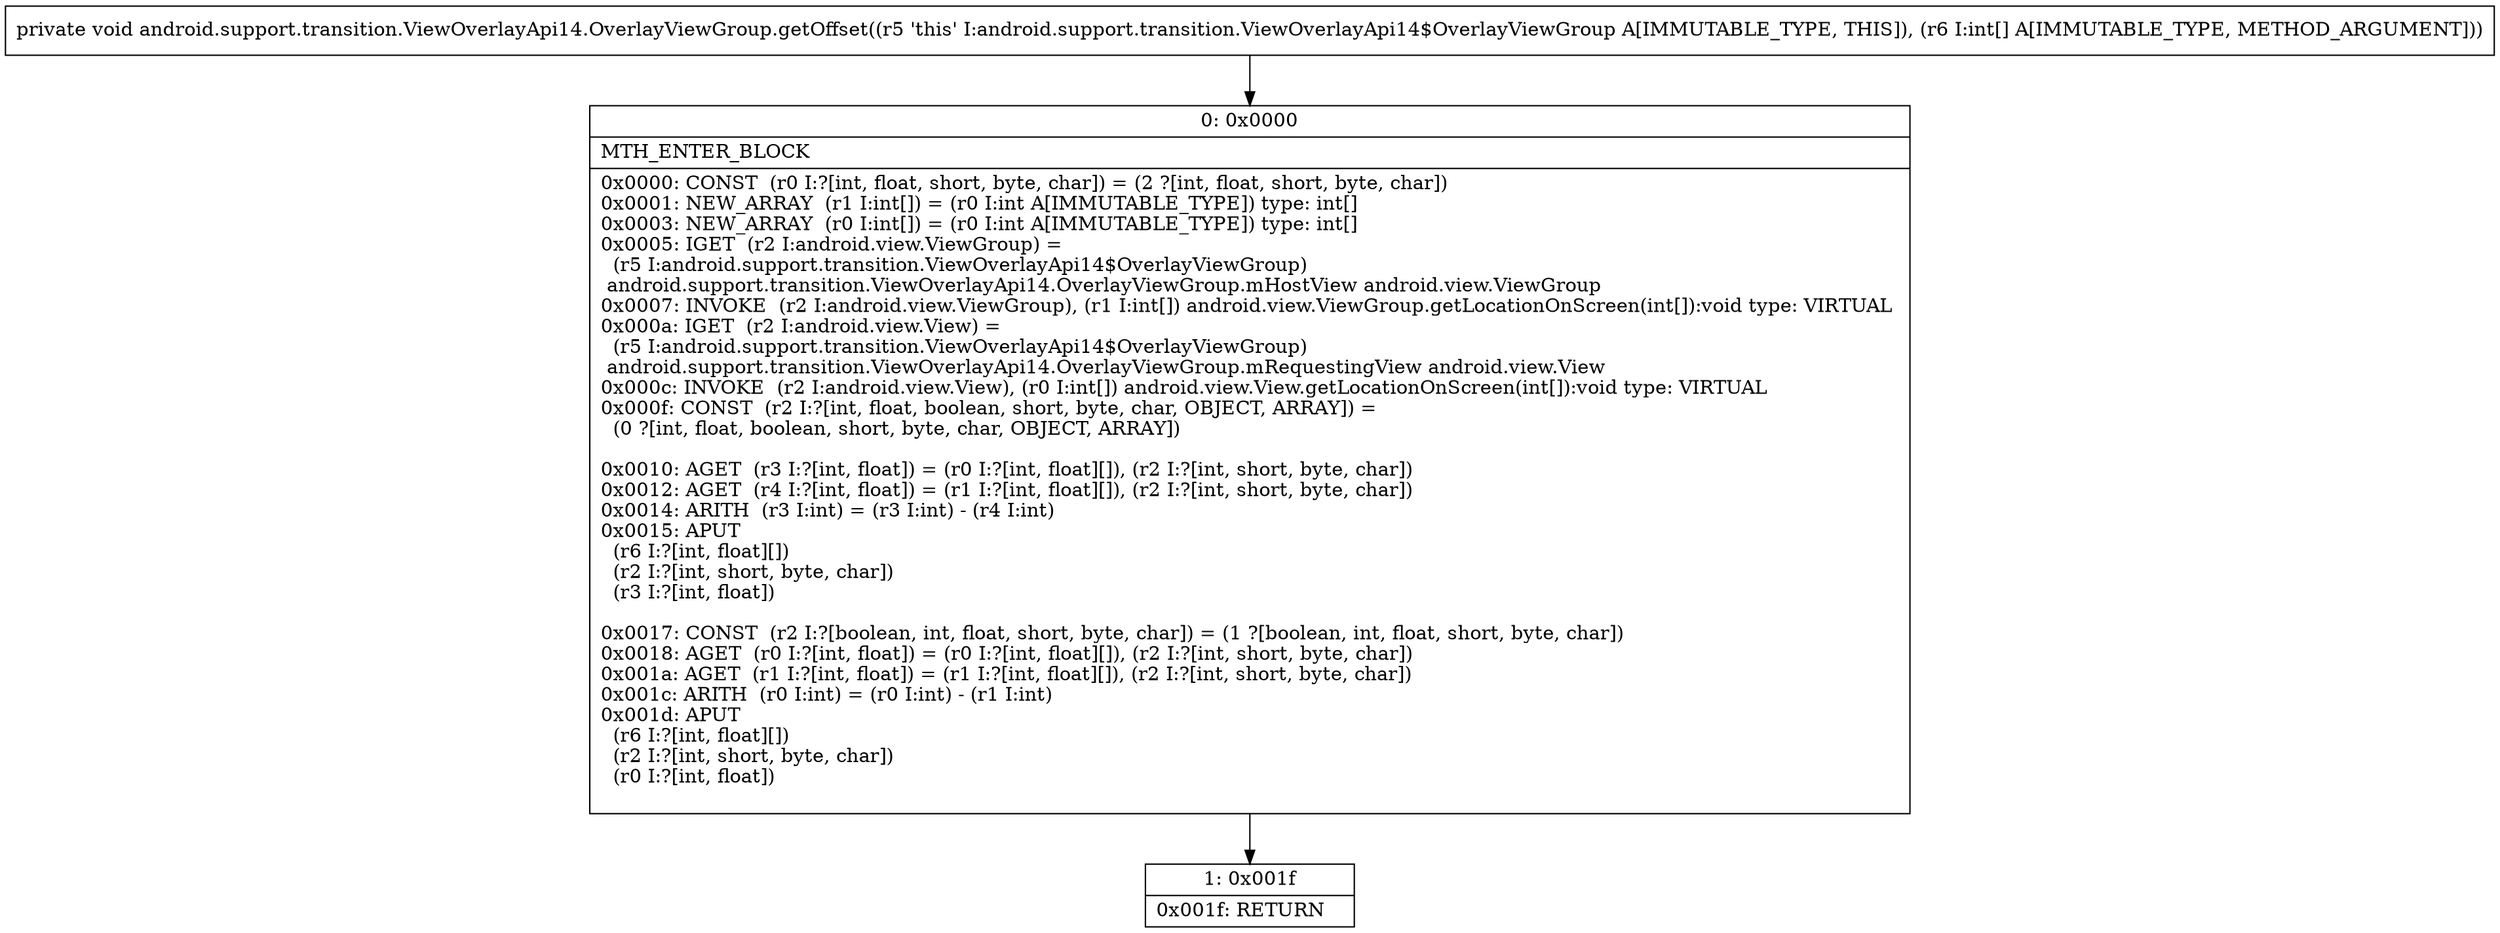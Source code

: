 digraph "CFG forandroid.support.transition.ViewOverlayApi14.OverlayViewGroup.getOffset([I)V" {
Node_0 [shape=record,label="{0\:\ 0x0000|MTH_ENTER_BLOCK\l|0x0000: CONST  (r0 I:?[int, float, short, byte, char]) = (2 ?[int, float, short, byte, char]) \l0x0001: NEW_ARRAY  (r1 I:int[]) = (r0 I:int A[IMMUTABLE_TYPE]) type: int[] \l0x0003: NEW_ARRAY  (r0 I:int[]) = (r0 I:int A[IMMUTABLE_TYPE]) type: int[] \l0x0005: IGET  (r2 I:android.view.ViewGroup) = \l  (r5 I:android.support.transition.ViewOverlayApi14$OverlayViewGroup)\l android.support.transition.ViewOverlayApi14.OverlayViewGroup.mHostView android.view.ViewGroup \l0x0007: INVOKE  (r2 I:android.view.ViewGroup), (r1 I:int[]) android.view.ViewGroup.getLocationOnScreen(int[]):void type: VIRTUAL \l0x000a: IGET  (r2 I:android.view.View) = \l  (r5 I:android.support.transition.ViewOverlayApi14$OverlayViewGroup)\l android.support.transition.ViewOverlayApi14.OverlayViewGroup.mRequestingView android.view.View \l0x000c: INVOKE  (r2 I:android.view.View), (r0 I:int[]) android.view.View.getLocationOnScreen(int[]):void type: VIRTUAL \l0x000f: CONST  (r2 I:?[int, float, boolean, short, byte, char, OBJECT, ARRAY]) = \l  (0 ?[int, float, boolean, short, byte, char, OBJECT, ARRAY])\l \l0x0010: AGET  (r3 I:?[int, float]) = (r0 I:?[int, float][]), (r2 I:?[int, short, byte, char]) \l0x0012: AGET  (r4 I:?[int, float]) = (r1 I:?[int, float][]), (r2 I:?[int, short, byte, char]) \l0x0014: ARITH  (r3 I:int) = (r3 I:int) \- (r4 I:int) \l0x0015: APUT  \l  (r6 I:?[int, float][])\l  (r2 I:?[int, short, byte, char])\l  (r3 I:?[int, float])\l \l0x0017: CONST  (r2 I:?[boolean, int, float, short, byte, char]) = (1 ?[boolean, int, float, short, byte, char]) \l0x0018: AGET  (r0 I:?[int, float]) = (r0 I:?[int, float][]), (r2 I:?[int, short, byte, char]) \l0x001a: AGET  (r1 I:?[int, float]) = (r1 I:?[int, float][]), (r2 I:?[int, short, byte, char]) \l0x001c: ARITH  (r0 I:int) = (r0 I:int) \- (r1 I:int) \l0x001d: APUT  \l  (r6 I:?[int, float][])\l  (r2 I:?[int, short, byte, char])\l  (r0 I:?[int, float])\l \l}"];
Node_1 [shape=record,label="{1\:\ 0x001f|0x001f: RETURN   \l}"];
MethodNode[shape=record,label="{private void android.support.transition.ViewOverlayApi14.OverlayViewGroup.getOffset((r5 'this' I:android.support.transition.ViewOverlayApi14$OverlayViewGroup A[IMMUTABLE_TYPE, THIS]), (r6 I:int[] A[IMMUTABLE_TYPE, METHOD_ARGUMENT])) }"];
MethodNode -> Node_0;
Node_0 -> Node_1;
}

